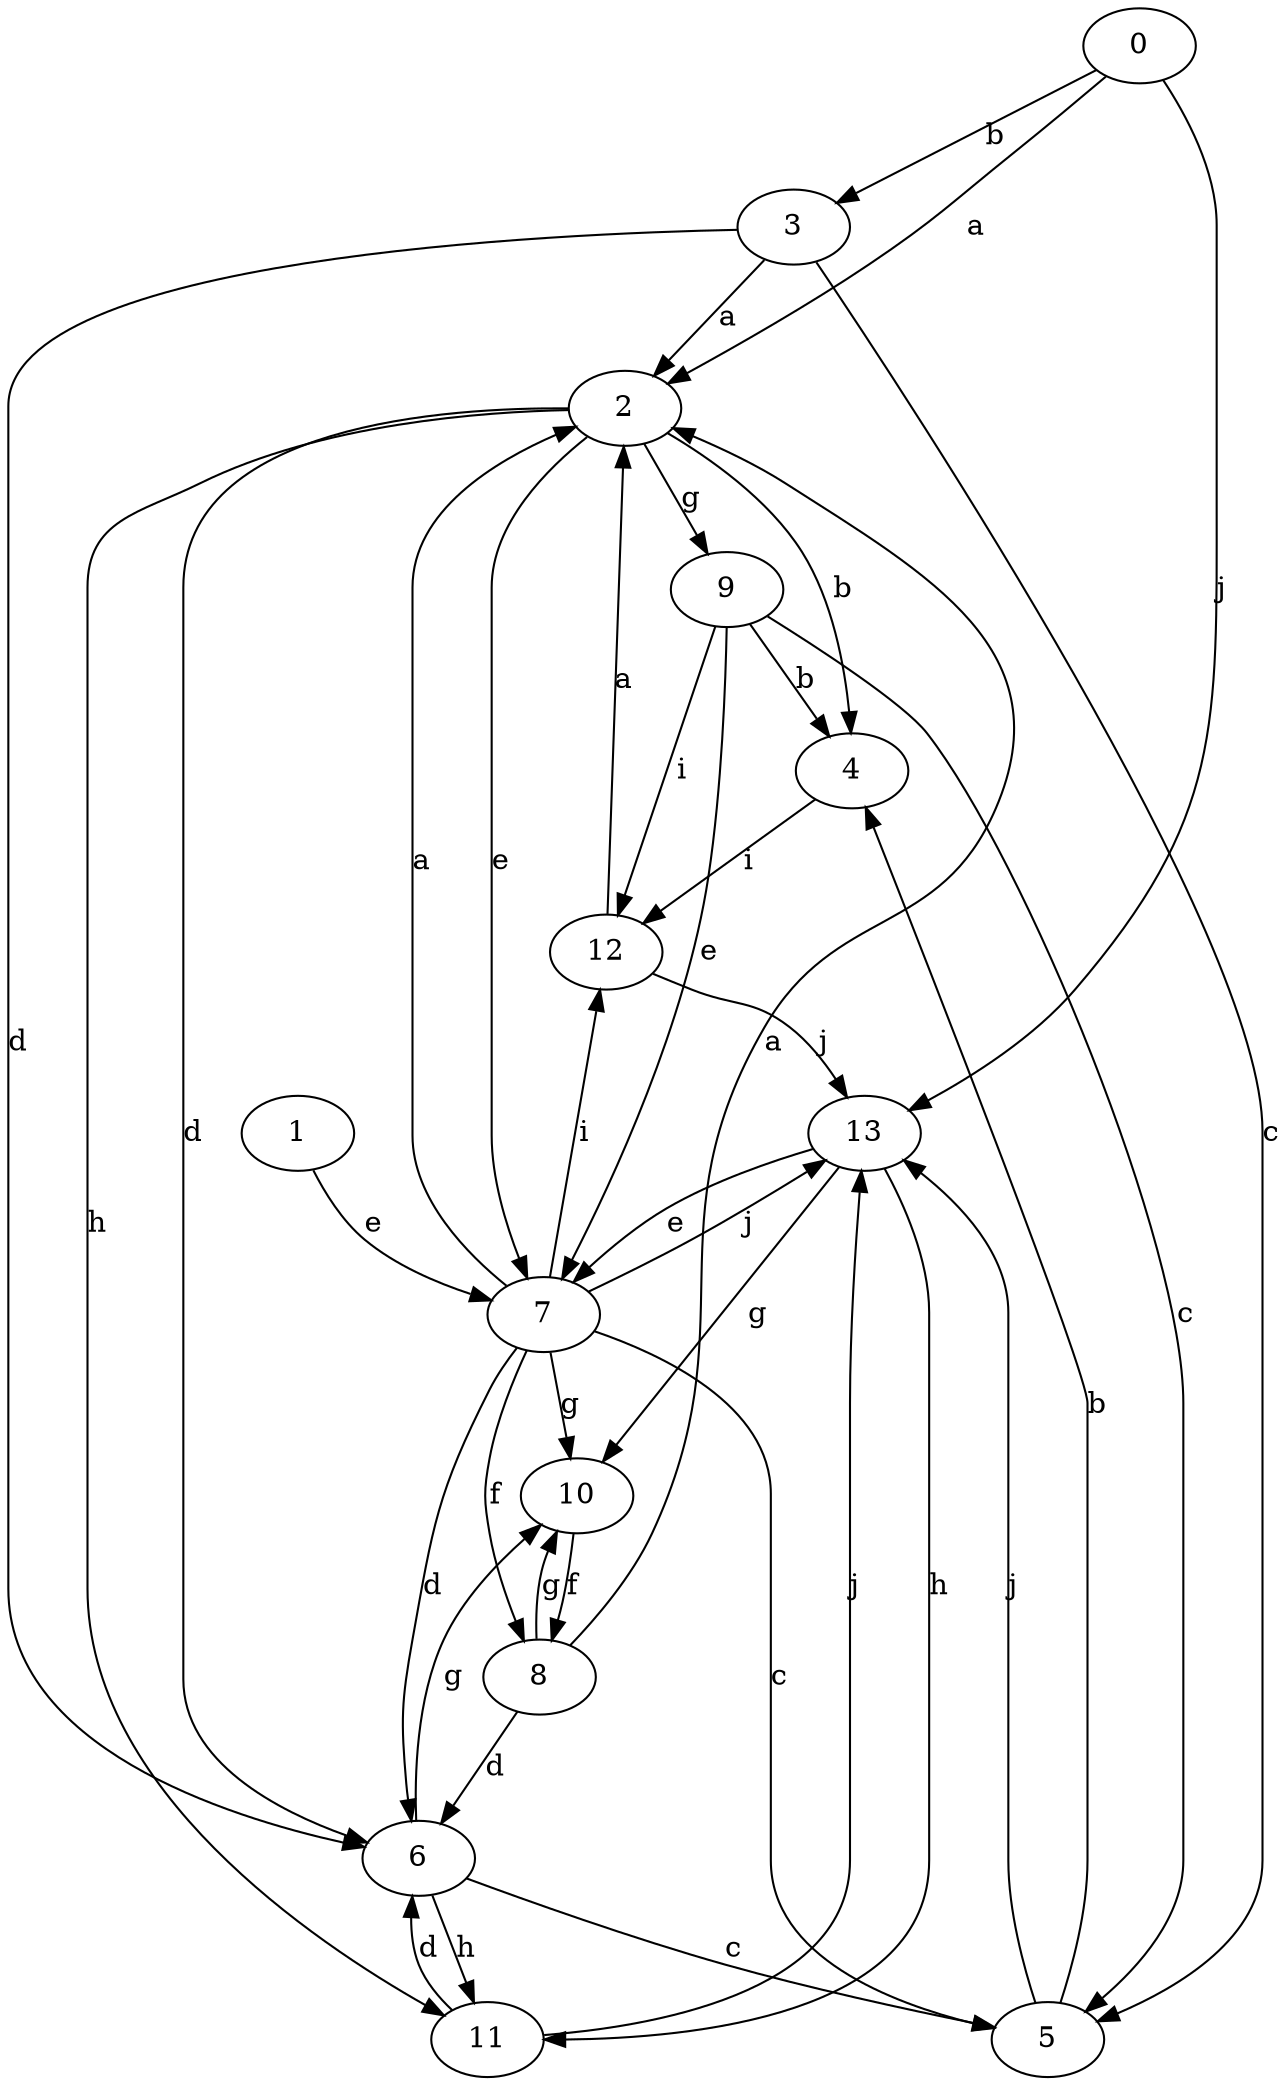 strict digraph  {
2;
3;
4;
0;
5;
1;
6;
7;
8;
9;
10;
11;
12;
13;
2 -> 4  [label=b];
2 -> 6  [label=d];
2 -> 7  [label=e];
2 -> 9  [label=g];
2 -> 11  [label=h];
3 -> 2  [label=a];
3 -> 5  [label=c];
3 -> 6  [label=d];
4 -> 12  [label=i];
0 -> 2  [label=a];
0 -> 3  [label=b];
0 -> 13  [label=j];
5 -> 4  [label=b];
5 -> 13  [label=j];
1 -> 7  [label=e];
6 -> 5  [label=c];
6 -> 10  [label=g];
6 -> 11  [label=h];
7 -> 2  [label=a];
7 -> 5  [label=c];
7 -> 6  [label=d];
7 -> 8  [label=f];
7 -> 10  [label=g];
7 -> 12  [label=i];
7 -> 13  [label=j];
8 -> 2  [label=a];
8 -> 6  [label=d];
8 -> 10  [label=g];
9 -> 4  [label=b];
9 -> 5  [label=c];
9 -> 7  [label=e];
9 -> 12  [label=i];
10 -> 8  [label=f];
11 -> 6  [label=d];
11 -> 13  [label=j];
12 -> 2  [label=a];
12 -> 13  [label=j];
13 -> 7  [label=e];
13 -> 10  [label=g];
13 -> 11  [label=h];
}
